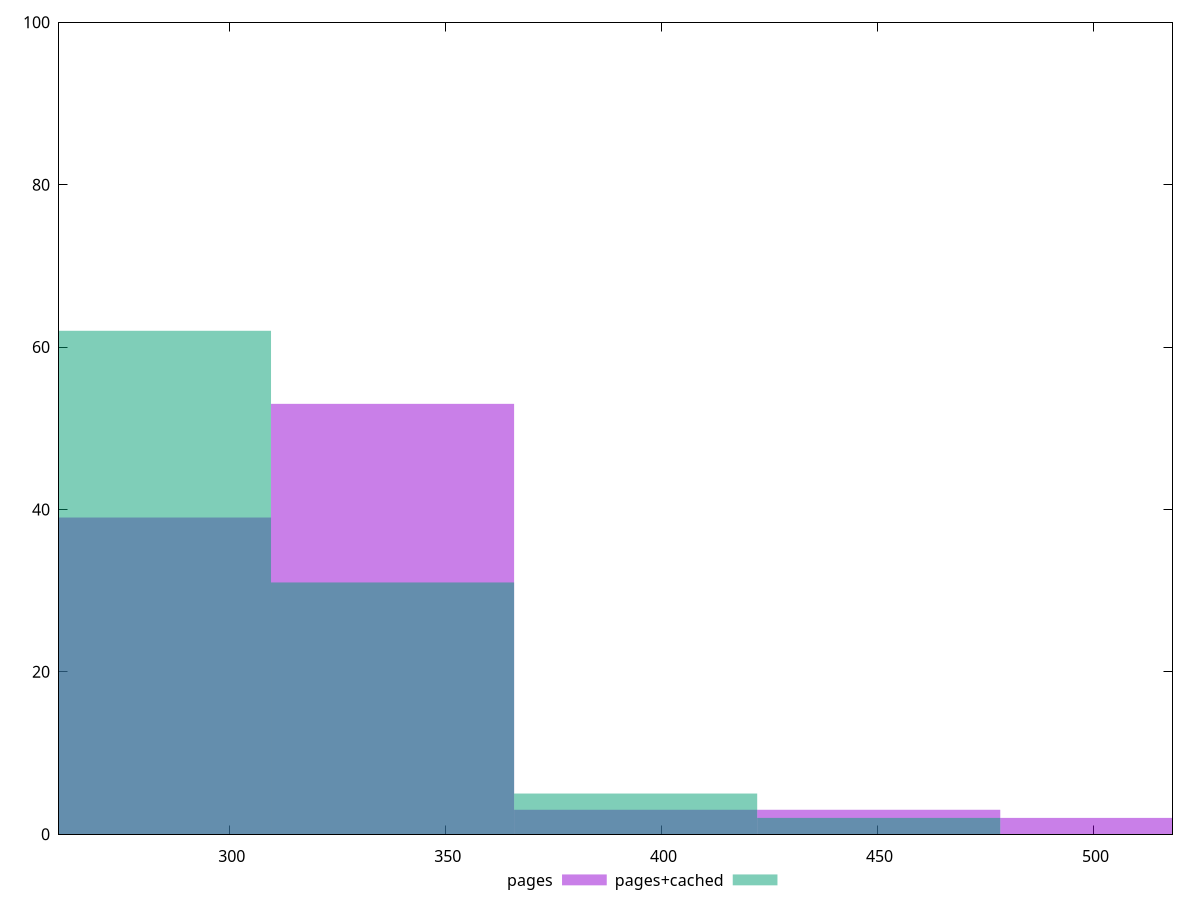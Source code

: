 reset

$pages <<EOF
337.7111610598176 53
281.425967549848 39
393.9963545697872 3
450.28154807975676 3
506.56674158972635 2
EOF

$pagesCached <<EOF
337.7111610598176 31
281.425967549848 62
393.9963545697872 5
450.28154807975676 2
EOF

set key outside below
set boxwidth 56.285193509969595
set xrange [260.4780000001192:518.3]
set yrange [0:100]
set trange [0:100]
set style fill transparent solid 0.5 noborder
set terminal svg size 640, 500 enhanced background rgb 'white'
set output "report_00015_2021-02-09T16-11-33.973Z/uses-rel-preconnect/comparison/histogram/0_vs_1.svg"

plot $pages title "pages" with boxes, \
     $pagesCached title "pages+cached" with boxes

reset
